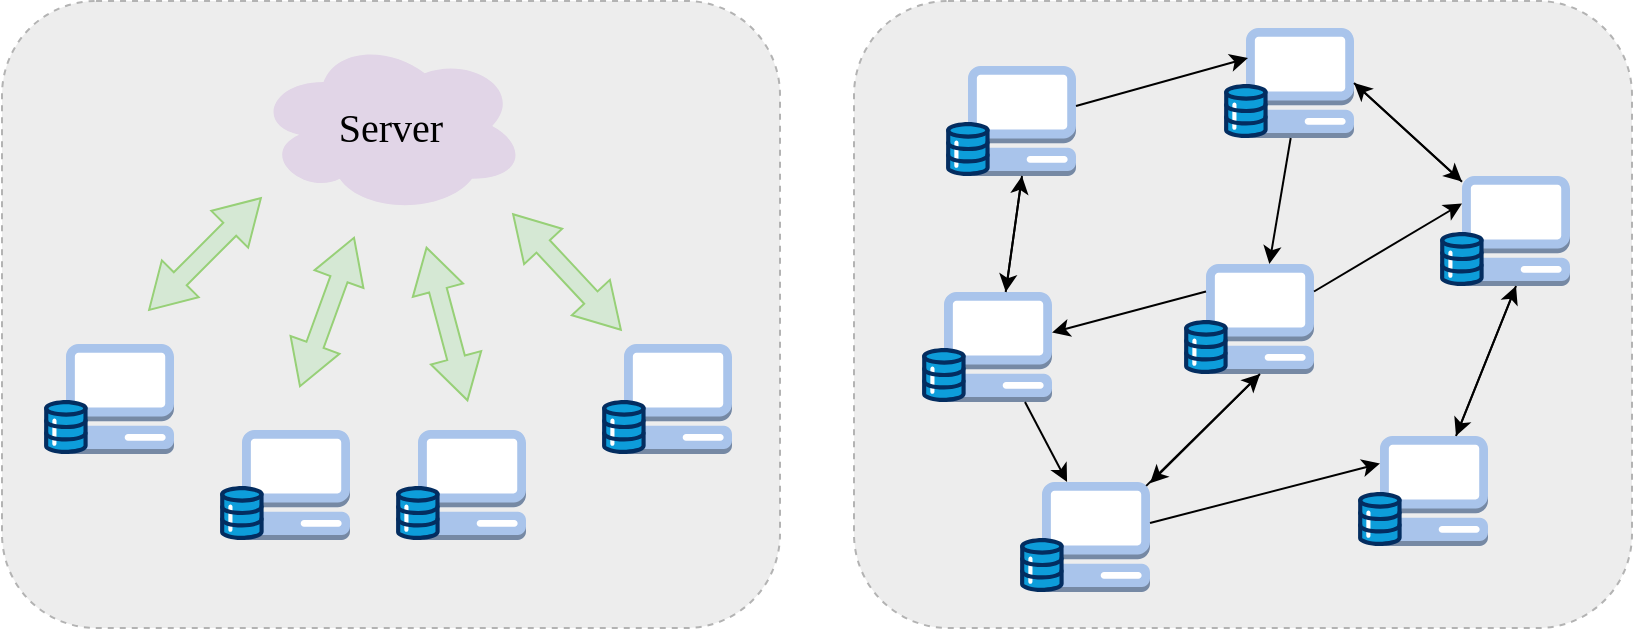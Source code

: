 <mxfile version="26.0.1">
  <diagram name="第 1 页" id="IecsjVt82ufFRPE_AUKd">
    <mxGraphModel dx="1830" dy="1157" grid="0" gridSize="10" guides="1" tooltips="1" connect="1" arrows="1" fold="1" page="0" pageScale="1" pageWidth="827" pageHeight="1169" math="0" shadow="0">
      <root>
        <mxCell id="0" />
        <mxCell id="1" parent="0" />
        <mxCell id="2mCojHaLUwitvvttsCFq-54" value="" style="rounded=1;whiteSpace=wrap;html=1;fillColor=#EDEDED;dashed=1;strokeColor=#B3B3B3;" vertex="1" parent="1">
          <mxGeometry x="237" y="-187.5" width="389" height="313.5" as="geometry" />
        </mxCell>
        <mxCell id="2mCojHaLUwitvvttsCFq-25" value="" style="rounded=1;whiteSpace=wrap;html=1;fillColor=#EDEDED;dashed=1;strokeColor=#B3B3B3;" vertex="1" parent="1">
          <mxGeometry x="-189" y="-187.5" width="389" height="313.5" as="geometry" />
        </mxCell>
        <mxCell id="2mCojHaLUwitvvttsCFq-1" value="&lt;font style=&quot;font-size: 20px;&quot; face=&quot;Times New Roman&quot;&gt;Server&lt;/font&gt;" style="ellipse;shape=cloud;whiteSpace=wrap;html=1;fillColor=#E1D5E7;strokeColor=none;" vertex="1" parent="1">
          <mxGeometry x="-62" y="-169" width="135" height="88" as="geometry" />
        </mxCell>
        <mxCell id="2mCojHaLUwitvvttsCFq-17" value="" style="html=1;shadow=0;dashed=0;align=center;verticalAlign=middle;shape=mxgraph.arrows2.twoWayArrow;dy=0.65;dx=22;rotation=-45;fillColor=#D5E8D4;strokeColor=#97D077;" vertex="1" parent="1">
          <mxGeometry x="-127" y="-74" width="79" height="26" as="geometry" />
        </mxCell>
        <mxCell id="2mCojHaLUwitvvttsCFq-18" value="" style="html=1;shadow=0;dashed=0;align=center;verticalAlign=middle;shape=mxgraph.arrows2.twoWayArrow;dy=0.65;dx=22;rotation=-70;fillColor=#D5E8D4;strokeColor=#97D077;" vertex="1" parent="1">
          <mxGeometry x="-66" y="-45" width="79" height="26" as="geometry" />
        </mxCell>
        <mxCell id="2mCojHaLUwitvvttsCFq-19" value="" style="html=1;shadow=0;dashed=0;align=center;verticalAlign=middle;shape=mxgraph.arrows2.twoWayArrow;dy=0.65;dx=22;rotation=-133;fillColor=#D5E8D4;strokeColor=#97D077;" vertex="1" parent="1">
          <mxGeometry x="54" y="-65" width="79" height="26" as="geometry" />
        </mxCell>
        <mxCell id="2mCojHaLUwitvvttsCFq-33" value="" style="group" vertex="1" connectable="0" parent="1">
          <mxGeometry x="402" y="-56" width="65" height="55" as="geometry" />
        </mxCell>
        <mxCell id="2mCojHaLUwitvvttsCFq-29" value="" style="outlineConnect=0;dashed=0;verticalLabelPosition=bottom;verticalAlign=top;align=center;html=1;shape=mxgraph.aws3.management_console;fillColor=#A9C4EB;gradientColor=none;" vertex="1" parent="2mCojHaLUwitvvttsCFq-33">
          <mxGeometry x="11" width="54" height="55" as="geometry" />
        </mxCell>
        <mxCell id="2mCojHaLUwitvvttsCFq-30" value="" style="verticalLabelPosition=bottom;aspect=fixed;html=1;shape=mxgraph.salesforce.data;" vertex="1" parent="2mCojHaLUwitvvttsCFq-33">
          <mxGeometry y="28" width="21.87" height="27" as="geometry" />
        </mxCell>
        <mxCell id="2mCojHaLUwitvvttsCFq-34" value="" style="group" vertex="1" connectable="0" parent="1">
          <mxGeometry x="283" y="-155" width="65" height="55" as="geometry" />
        </mxCell>
        <mxCell id="2mCojHaLUwitvvttsCFq-27" value="" style="outlineConnect=0;dashed=0;verticalLabelPosition=bottom;verticalAlign=top;align=center;html=1;shape=mxgraph.aws3.management_console;fillColor=#A9C4EB;gradientColor=none;" vertex="1" parent="2mCojHaLUwitvvttsCFq-34">
          <mxGeometry x="11" width="54" height="55" as="geometry" />
        </mxCell>
        <mxCell id="2mCojHaLUwitvvttsCFq-28" value="" style="verticalLabelPosition=bottom;aspect=fixed;html=1;shape=mxgraph.salesforce.data;" vertex="1" parent="2mCojHaLUwitvvttsCFq-34">
          <mxGeometry y="28" width="21.87" height="27" as="geometry" />
        </mxCell>
        <mxCell id="2mCojHaLUwitvvttsCFq-35" value="" style="group" vertex="1" connectable="0" parent="1">
          <mxGeometry x="271" y="-42" width="65" height="55" as="geometry" />
        </mxCell>
        <mxCell id="2mCojHaLUwitvvttsCFq-31" value="" style="outlineConnect=0;dashed=0;verticalLabelPosition=bottom;verticalAlign=top;align=center;html=1;shape=mxgraph.aws3.management_console;fillColor=#A9C4EB;gradientColor=none;" vertex="1" parent="2mCojHaLUwitvvttsCFq-35">
          <mxGeometry x="11" width="54" height="55" as="geometry" />
        </mxCell>
        <mxCell id="2mCojHaLUwitvvttsCFq-32" value="" style="verticalLabelPosition=bottom;aspect=fixed;html=1;shape=mxgraph.salesforce.data;" vertex="1" parent="2mCojHaLUwitvvttsCFq-35">
          <mxGeometry y="28" width="21.87" height="27" as="geometry" />
        </mxCell>
        <mxCell id="2mCojHaLUwitvvttsCFq-36" value="" style="group" vertex="1" connectable="0" parent="1">
          <mxGeometry x="111" y="-16" width="65" height="55" as="geometry" />
        </mxCell>
        <mxCell id="2mCojHaLUwitvvttsCFq-23" value="" style="outlineConnect=0;dashed=0;verticalLabelPosition=bottom;verticalAlign=top;align=center;html=1;shape=mxgraph.aws3.management_console;fillColor=#A9C4EB;gradientColor=none;" vertex="1" parent="2mCojHaLUwitvvttsCFq-36">
          <mxGeometry x="11" width="54" height="55" as="geometry" />
        </mxCell>
        <mxCell id="2mCojHaLUwitvvttsCFq-24" value="" style="verticalLabelPosition=bottom;aspect=fixed;html=1;shape=mxgraph.salesforce.data;" vertex="1" parent="2mCojHaLUwitvvttsCFq-36">
          <mxGeometry y="28" width="21.87" height="27" as="geometry" />
        </mxCell>
        <mxCell id="2mCojHaLUwitvvttsCFq-37" value="" style="group" vertex="1" connectable="0" parent="1">
          <mxGeometry x="-80" y="27" width="65" height="55" as="geometry" />
        </mxCell>
        <mxCell id="2mCojHaLUwitvvttsCFq-21" value="" style="outlineConnect=0;dashed=0;verticalLabelPosition=bottom;verticalAlign=top;align=center;html=1;shape=mxgraph.aws3.management_console;fillColor=#A9C4EB;gradientColor=none;" vertex="1" parent="2mCojHaLUwitvvttsCFq-37">
          <mxGeometry x="11" width="54" height="55" as="geometry" />
        </mxCell>
        <mxCell id="2mCojHaLUwitvvttsCFq-22" value="" style="verticalLabelPosition=bottom;aspect=fixed;html=1;shape=mxgraph.salesforce.data;" vertex="1" parent="2mCojHaLUwitvvttsCFq-37">
          <mxGeometry y="28" width="21.87" height="27" as="geometry" />
        </mxCell>
        <mxCell id="2mCojHaLUwitvvttsCFq-38" value="" style="group" vertex="1" connectable="0" parent="1">
          <mxGeometry x="-168" y="-16" width="65" height="55" as="geometry" />
        </mxCell>
        <mxCell id="2mCojHaLUwitvvttsCFq-4" value="" style="outlineConnect=0;dashed=0;verticalLabelPosition=bottom;verticalAlign=top;align=center;html=1;shape=mxgraph.aws3.management_console;fillColor=#A9C4EB;gradientColor=none;" vertex="1" parent="2mCojHaLUwitvvttsCFq-38">
          <mxGeometry x="11" width="54" height="55" as="geometry" />
        </mxCell>
        <mxCell id="2mCojHaLUwitvvttsCFq-3" value="" style="verticalLabelPosition=bottom;aspect=fixed;html=1;shape=mxgraph.salesforce.data;" vertex="1" parent="2mCojHaLUwitvvttsCFq-38">
          <mxGeometry y="28" width="21.87" height="27" as="geometry" />
        </mxCell>
        <mxCell id="2mCojHaLUwitvvttsCFq-42" value="" style="group" vertex="1" connectable="0" parent="1">
          <mxGeometry x="422" y="-174" width="65" height="55" as="geometry" />
        </mxCell>
        <mxCell id="2mCojHaLUwitvvttsCFq-43" value="" style="outlineConnect=0;dashed=0;verticalLabelPosition=bottom;verticalAlign=top;align=center;html=1;shape=mxgraph.aws3.management_console;fillColor=#A9C4EB;gradientColor=none;" vertex="1" parent="2mCojHaLUwitvvttsCFq-42">
          <mxGeometry x="11" width="54" height="55" as="geometry" />
        </mxCell>
        <mxCell id="2mCojHaLUwitvvttsCFq-44" value="" style="verticalLabelPosition=bottom;aspect=fixed;html=1;shape=mxgraph.salesforce.data;" vertex="1" parent="2mCojHaLUwitvvttsCFq-42">
          <mxGeometry y="28" width="21.87" height="27" as="geometry" />
        </mxCell>
        <mxCell id="2mCojHaLUwitvvttsCFq-45" value="" style="group" vertex="1" connectable="0" parent="1">
          <mxGeometry x="530" y="-100" width="65" height="55" as="geometry" />
        </mxCell>
        <mxCell id="2mCojHaLUwitvvttsCFq-46" value="" style="outlineConnect=0;dashed=0;verticalLabelPosition=bottom;verticalAlign=top;align=center;html=1;shape=mxgraph.aws3.management_console;fillColor=#A9C4EB;gradientColor=none;" vertex="1" parent="2mCojHaLUwitvvttsCFq-45">
          <mxGeometry x="11" width="54" height="55" as="geometry" />
        </mxCell>
        <mxCell id="2mCojHaLUwitvvttsCFq-47" value="" style="verticalLabelPosition=bottom;aspect=fixed;html=1;shape=mxgraph.salesforce.data;" vertex="1" parent="2mCojHaLUwitvvttsCFq-45">
          <mxGeometry y="28" width="21.87" height="27" as="geometry" />
        </mxCell>
        <mxCell id="2mCojHaLUwitvvttsCFq-48" value="" style="group" vertex="1" connectable="0" parent="1">
          <mxGeometry x="320" y="53" width="65" height="55" as="geometry" />
        </mxCell>
        <mxCell id="2mCojHaLUwitvvttsCFq-49" value="" style="outlineConnect=0;dashed=0;verticalLabelPosition=bottom;verticalAlign=top;align=center;html=1;shape=mxgraph.aws3.management_console;fillColor=#A9C4EB;gradientColor=none;" vertex="1" parent="2mCojHaLUwitvvttsCFq-48">
          <mxGeometry x="11" width="54" height="55" as="geometry" />
        </mxCell>
        <mxCell id="2mCojHaLUwitvvttsCFq-50" value="" style="verticalLabelPosition=bottom;aspect=fixed;html=1;shape=mxgraph.salesforce.data;" vertex="1" parent="2mCojHaLUwitvvttsCFq-48">
          <mxGeometry y="28" width="21.87" height="27" as="geometry" />
        </mxCell>
        <mxCell id="2mCojHaLUwitvvttsCFq-51" value="" style="group" vertex="1" connectable="0" parent="1">
          <mxGeometry x="489" y="30" width="65" height="55" as="geometry" />
        </mxCell>
        <mxCell id="2mCojHaLUwitvvttsCFq-52" value="" style="outlineConnect=0;dashed=0;verticalLabelPosition=bottom;verticalAlign=top;align=center;html=1;shape=mxgraph.aws3.management_console;fillColor=#A9C4EB;gradientColor=none;" vertex="1" parent="2mCojHaLUwitvvttsCFq-51">
          <mxGeometry x="11" width="54" height="55" as="geometry" />
        </mxCell>
        <mxCell id="2mCojHaLUwitvvttsCFq-53" value="" style="verticalLabelPosition=bottom;aspect=fixed;html=1;shape=mxgraph.salesforce.data;" vertex="1" parent="2mCojHaLUwitvvttsCFq-51">
          <mxGeometry y="28" width="21.87" height="27" as="geometry" />
        </mxCell>
        <mxCell id="2mCojHaLUwitvvttsCFq-55" style="rounded=0;orthogonalLoop=1;jettySize=auto;html=1;" edge="1" parent="1" source="2mCojHaLUwitvvttsCFq-43" target="2mCojHaLUwitvvttsCFq-29">
          <mxGeometry relative="1" as="geometry" />
        </mxCell>
        <mxCell id="2mCojHaLUwitvvttsCFq-56" style="rounded=0;orthogonalLoop=1;jettySize=auto;html=1;" edge="1" parent="1" source="2mCojHaLUwitvvttsCFq-27">
          <mxGeometry relative="1" as="geometry">
            <mxPoint x="434" y="-159" as="targetPoint" />
          </mxGeometry>
        </mxCell>
        <mxCell id="2mCojHaLUwitvvttsCFq-57" style="rounded=0;orthogonalLoop=1;jettySize=auto;html=1;exitX=0.5;exitY=1;exitDx=0;exitDy=0;exitPerimeter=0;" edge="1" parent="1" source="2mCojHaLUwitvvttsCFq-27" target="2mCojHaLUwitvvttsCFq-31">
          <mxGeometry relative="1" as="geometry" />
        </mxCell>
        <mxCell id="2mCojHaLUwitvvttsCFq-58" style="rounded=0;orthogonalLoop=1;jettySize=auto;html=1;entryX=0.5;entryY=1;entryDx=0;entryDy=0;entryPerimeter=0;" edge="1" parent="1" source="2mCojHaLUwitvvttsCFq-31" target="2mCojHaLUwitvvttsCFq-27">
          <mxGeometry relative="1" as="geometry" />
        </mxCell>
        <mxCell id="2mCojHaLUwitvvttsCFq-60" style="rounded=0;orthogonalLoop=1;jettySize=auto;html=1;exitX=0;exitY=0.25;exitDx=0;exitDy=0;exitPerimeter=0;" edge="1" parent="1" source="2mCojHaLUwitvvttsCFq-29" target="2mCojHaLUwitvvttsCFq-31">
          <mxGeometry relative="1" as="geometry" />
        </mxCell>
        <mxCell id="2mCojHaLUwitvvttsCFq-61" style="rounded=0;orthogonalLoop=1;jettySize=auto;html=1;exitX=0.75;exitY=1;exitDx=0;exitDy=0;exitPerimeter=0;" edge="1" parent="1" source="2mCojHaLUwitvvttsCFq-31" target="2mCojHaLUwitvvttsCFq-49">
          <mxGeometry relative="1" as="geometry" />
        </mxCell>
        <mxCell id="2mCojHaLUwitvvttsCFq-62" style="rounded=0;orthogonalLoop=1;jettySize=auto;html=1;exitX=0.5;exitY=1;exitDx=0;exitDy=0;exitPerimeter=0;" edge="1" parent="1" source="2mCojHaLUwitvvttsCFq-29" target="2mCojHaLUwitvvttsCFq-49">
          <mxGeometry relative="1" as="geometry" />
        </mxCell>
        <mxCell id="2mCojHaLUwitvvttsCFq-63" style="rounded=0;orthogonalLoop=1;jettySize=auto;html=1;entryX=0;entryY=0.25;entryDx=0;entryDy=0;entryPerimeter=0;" edge="1" parent="1" source="2mCojHaLUwitvvttsCFq-49" target="2mCojHaLUwitvvttsCFq-52">
          <mxGeometry relative="1" as="geometry" />
        </mxCell>
        <mxCell id="2mCojHaLUwitvvttsCFq-64" style="rounded=0;orthogonalLoop=1;jettySize=auto;html=1;exitX=0.965;exitY=0.035;exitDx=0;exitDy=0;exitPerimeter=0;entryX=0.5;entryY=1;entryDx=0;entryDy=0;entryPerimeter=0;" edge="1" parent="1" source="2mCojHaLUwitvvttsCFq-49" target="2mCojHaLUwitvvttsCFq-29">
          <mxGeometry relative="1" as="geometry" />
        </mxCell>
        <mxCell id="2mCojHaLUwitvvttsCFq-65" style="rounded=0;orthogonalLoop=1;jettySize=auto;html=1;exitX=1;exitY=0.5;exitDx=0;exitDy=0;exitPerimeter=0;" edge="1" parent="1" source="2mCojHaLUwitvvttsCFq-43" target="2mCojHaLUwitvvttsCFq-46">
          <mxGeometry relative="1" as="geometry" />
        </mxCell>
        <mxCell id="2mCojHaLUwitvvttsCFq-67" style="rounded=0;orthogonalLoop=1;jettySize=auto;html=1;exitX=0.5;exitY=1;exitDx=0;exitDy=0;exitPerimeter=0;" edge="1" parent="1" source="2mCojHaLUwitvvttsCFq-46" target="2mCojHaLUwitvvttsCFq-52">
          <mxGeometry relative="1" as="geometry" />
        </mxCell>
        <mxCell id="2mCojHaLUwitvvttsCFq-68" style="rounded=0;orthogonalLoop=1;jettySize=auto;html=1;entryX=0.5;entryY=1;entryDx=0;entryDy=0;entryPerimeter=0;" edge="1" parent="1" source="2mCojHaLUwitvvttsCFq-52" target="2mCojHaLUwitvvttsCFq-46">
          <mxGeometry relative="1" as="geometry" />
        </mxCell>
        <mxCell id="2mCojHaLUwitvvttsCFq-69" style="rounded=0;orthogonalLoop=1;jettySize=auto;html=1;exitX=1;exitY=0.25;exitDx=0;exitDy=0;exitPerimeter=0;entryX=0;entryY=0.25;entryDx=0;entryDy=0;entryPerimeter=0;" edge="1" parent="1" source="2mCojHaLUwitvvttsCFq-29" target="2mCojHaLUwitvvttsCFq-46">
          <mxGeometry relative="1" as="geometry" />
        </mxCell>
        <mxCell id="2mCojHaLUwitvvttsCFq-70" style="rounded=0;orthogonalLoop=1;jettySize=auto;html=1;entryX=1;entryY=0.5;entryDx=0;entryDy=0;entryPerimeter=0;" edge="1" parent="1" source="2mCojHaLUwitvvttsCFq-46" target="2mCojHaLUwitvvttsCFq-43">
          <mxGeometry relative="1" as="geometry" />
        </mxCell>
        <mxCell id="2mCojHaLUwitvvttsCFq-71" value="" style="group" vertex="1" connectable="0" parent="1">
          <mxGeometry x="8" y="27" width="65" height="55" as="geometry" />
        </mxCell>
        <mxCell id="2mCojHaLUwitvvttsCFq-72" value="" style="outlineConnect=0;dashed=0;verticalLabelPosition=bottom;verticalAlign=top;align=center;html=1;shape=mxgraph.aws3.management_console;fillColor=#A9C4EB;gradientColor=none;" vertex="1" parent="2mCojHaLUwitvvttsCFq-71">
          <mxGeometry x="11" width="54" height="55" as="geometry" />
        </mxCell>
        <mxCell id="2mCojHaLUwitvvttsCFq-73" value="" style="verticalLabelPosition=bottom;aspect=fixed;html=1;shape=mxgraph.salesforce.data;" vertex="1" parent="2mCojHaLUwitvvttsCFq-71">
          <mxGeometry y="28" width="21.87" height="27" as="geometry" />
        </mxCell>
        <mxCell id="2mCojHaLUwitvvttsCFq-74" value="" style="html=1;shadow=0;dashed=0;align=center;verticalAlign=middle;shape=mxgraph.arrows2.twoWayArrow;dy=0.65;dx=22;rotation=-105;fillColor=#D5E8D4;strokeColor=#97D077;" vertex="1" parent="1">
          <mxGeometry x="-6" y="-39" width="79" height="26" as="geometry" />
        </mxCell>
      </root>
    </mxGraphModel>
  </diagram>
</mxfile>
